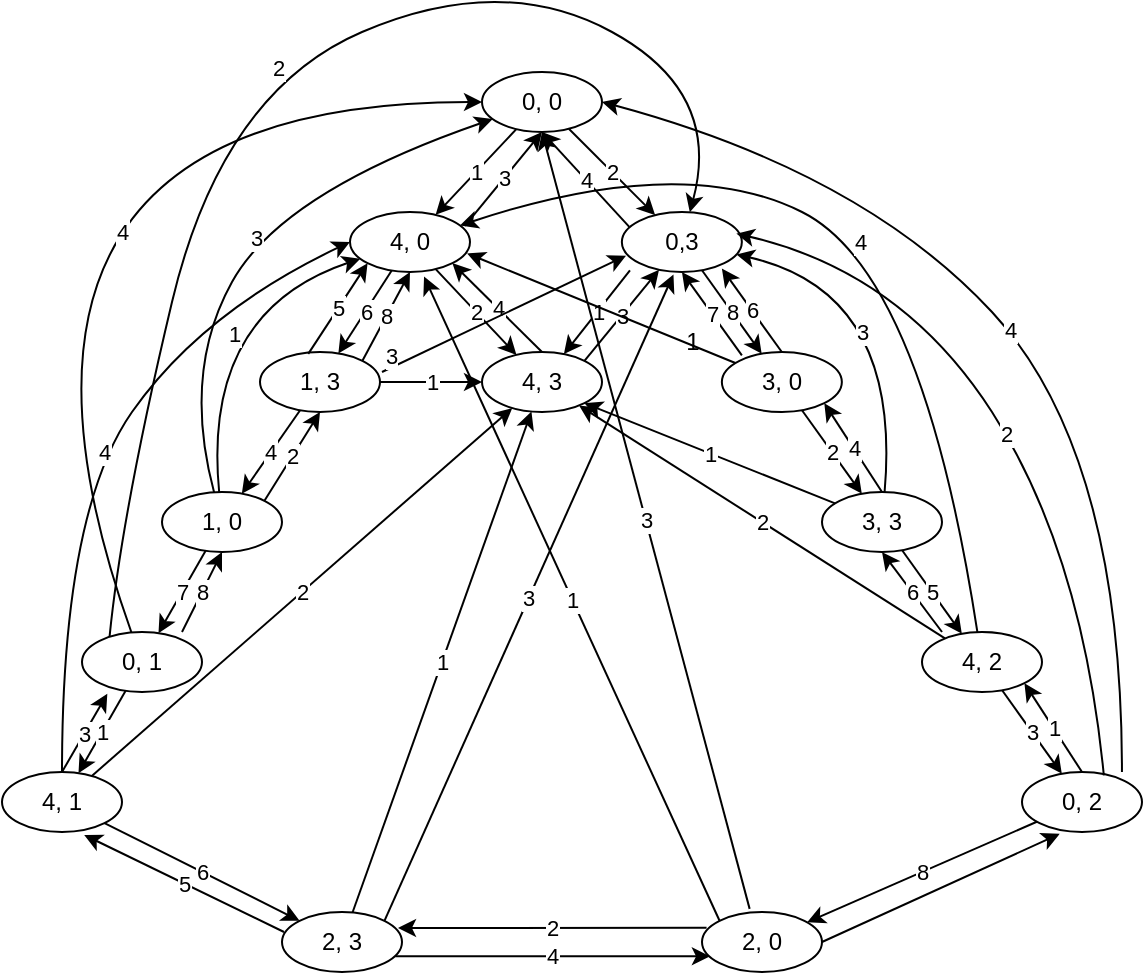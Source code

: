 <mxfile version="26.1.0">
  <diagram name="Страница — 1" id="na8oBR_vZthNXtE7sIUF">
    <mxGraphModel dx="1105" dy="597" grid="1" gridSize="10" guides="1" tooltips="1" connect="1" arrows="1" fold="1" page="1" pageScale="1" pageWidth="827" pageHeight="1169" math="0" shadow="0">
      <root>
        <mxCell id="0" />
        <mxCell id="1" parent="0" />
        <mxCell id="t9suQ3uua5jyY2-EuL71-1" value="0, 0" style="ellipse;whiteSpace=wrap;html=1;" vertex="1" parent="1">
          <mxGeometry x="340" y="90" width="60" height="30" as="geometry" />
        </mxCell>
        <mxCell id="t9suQ3uua5jyY2-EuL71-2" value="4, 0" style="ellipse;whiteSpace=wrap;html=1;" vertex="1" parent="1">
          <mxGeometry x="274" y="160" width="60" height="30" as="geometry" />
        </mxCell>
        <mxCell id="t9suQ3uua5jyY2-EuL71-3" value="0,3" style="ellipse;whiteSpace=wrap;html=1;" vertex="1" parent="1">
          <mxGeometry x="409.93" y="160" width="60" height="30" as="geometry" />
        </mxCell>
        <mxCell id="t9suQ3uua5jyY2-EuL71-5" value="4, 3" style="ellipse;whiteSpace=wrap;html=1;" vertex="1" parent="1">
          <mxGeometry x="340" y="230" width="60" height="30" as="geometry" />
        </mxCell>
        <mxCell id="t9suQ3uua5jyY2-EuL71-6" value="1" style="endArrow=classic;html=1;rounded=0;" edge="1" parent="1" source="t9suQ3uua5jyY2-EuL71-1" target="t9suQ3uua5jyY2-EuL71-2">
          <mxGeometry width="50" height="50" relative="1" as="geometry">
            <mxPoint x="320" y="270" as="sourcePoint" />
            <mxPoint x="370" y="220" as="targetPoint" />
          </mxGeometry>
        </mxCell>
        <mxCell id="t9suQ3uua5jyY2-EuL71-7" value="2" style="endArrow=classic;html=1;rounded=0;" edge="1" parent="1" source="t9suQ3uua5jyY2-EuL71-1" target="t9suQ3uua5jyY2-EuL71-3">
          <mxGeometry width="50" height="50" relative="1" as="geometry">
            <mxPoint x="390" y="170" as="sourcePoint" />
            <mxPoint x="440" y="120" as="targetPoint" />
          </mxGeometry>
        </mxCell>
        <mxCell id="t9suQ3uua5jyY2-EuL71-11" value="2" style="endArrow=classic;html=1;rounded=0;" edge="1" parent="1" source="t9suQ3uua5jyY2-EuL71-2" target="t9suQ3uua5jyY2-EuL71-5">
          <mxGeometry width="50" height="50" relative="1" as="geometry">
            <mxPoint x="314" y="250" as="sourcePoint" />
            <mxPoint x="364" y="200" as="targetPoint" />
          </mxGeometry>
        </mxCell>
        <mxCell id="t9suQ3uua5jyY2-EuL71-13" value="3" style="endArrow=classic;html=1;rounded=0;exitX=0.957;exitY=0.231;exitDx=0;exitDy=0;exitPerimeter=0;" edge="1" parent="1" source="t9suQ3uua5jyY2-EuL71-2">
          <mxGeometry width="50" height="50" relative="1" as="geometry">
            <mxPoint x="339.997" y="161.72" as="sourcePoint" />
            <mxPoint x="369.968" y="119.999" as="targetPoint" />
          </mxGeometry>
        </mxCell>
        <mxCell id="t9suQ3uua5jyY2-EuL71-15" value="1, 3" style="ellipse;whiteSpace=wrap;html=1;" vertex="1" parent="1">
          <mxGeometry x="229" y="230" width="60" height="30" as="geometry" />
        </mxCell>
        <mxCell id="t9suQ3uua5jyY2-EuL71-16" value="6" style="endArrow=classic;html=1;rounded=0;" edge="1" parent="1" source="t9suQ3uua5jyY2-EuL71-2" target="t9suQ3uua5jyY2-EuL71-15">
          <mxGeometry width="50" height="50" relative="1" as="geometry">
            <mxPoint x="314" y="250" as="sourcePoint" />
            <mxPoint x="364" y="200" as="targetPoint" />
          </mxGeometry>
        </mxCell>
        <mxCell id="t9suQ3uua5jyY2-EuL71-17" value="1" style="endArrow=classic;html=1;rounded=0;" edge="1" parent="1" target="t9suQ3uua5jyY2-EuL71-5">
          <mxGeometry width="50" height="50" relative="1" as="geometry">
            <mxPoint x="413.973" y="189.15" as="sourcePoint" />
            <mxPoint x="384.002" y="230.871" as="targetPoint" />
          </mxGeometry>
        </mxCell>
        <mxCell id="t9suQ3uua5jyY2-EuL71-18" value="4" style="endArrow=classic;html=1;rounded=0;exitX=0.062;exitY=0.249;exitDx=0;exitDy=0;exitPerimeter=0;" edge="1" parent="1" source="t9suQ3uua5jyY2-EuL71-3">
          <mxGeometry width="50" height="50" relative="1" as="geometry">
            <mxPoint x="400.003" y="161.72" as="sourcePoint" />
            <mxPoint x="370.032" y="119.999" as="targetPoint" />
          </mxGeometry>
        </mxCell>
        <mxCell id="t9suQ3uua5jyY2-EuL71-19" value="3, 0" style="ellipse;whiteSpace=wrap;html=1;" vertex="1" parent="1">
          <mxGeometry x="459.93" y="230" width="60" height="30" as="geometry" />
        </mxCell>
        <mxCell id="t9suQ3uua5jyY2-EuL71-20" value="8" style="endArrow=classic;html=1;rounded=0;" edge="1" parent="1" source="t9suQ3uua5jyY2-EuL71-3" target="t9suQ3uua5jyY2-EuL71-19">
          <mxGeometry width="50" height="50" relative="1" as="geometry">
            <mxPoint x="349.93" y="280" as="sourcePoint" />
            <mxPoint x="399.93" y="230" as="targetPoint" />
          </mxGeometry>
        </mxCell>
        <mxCell id="t9suQ3uua5jyY2-EuL71-22" value="1" style="endArrow=classic;html=1;rounded=0;" edge="1" parent="1" source="t9suQ3uua5jyY2-EuL71-15" target="t9suQ3uua5jyY2-EuL71-5">
          <mxGeometry width="50" height="50" relative="1" as="geometry">
            <mxPoint x="314" y="280" as="sourcePoint" />
            <mxPoint x="364" y="230" as="targetPoint" />
          </mxGeometry>
        </mxCell>
        <mxCell id="t9suQ3uua5jyY2-EuL71-24" value="1, 0" style="ellipse;whiteSpace=wrap;html=1;" vertex="1" parent="1">
          <mxGeometry x="180" y="300" width="60" height="30" as="geometry" />
        </mxCell>
        <mxCell id="t9suQ3uua5jyY2-EuL71-25" value="4" style="endArrow=classic;html=1;rounded=0;" edge="1" parent="1" source="t9suQ3uua5jyY2-EuL71-15" target="t9suQ3uua5jyY2-EuL71-24">
          <mxGeometry width="50" height="50" relative="1" as="geometry">
            <mxPoint x="330" y="280" as="sourcePoint" />
            <mxPoint x="380" y="230" as="targetPoint" />
          </mxGeometry>
        </mxCell>
        <mxCell id="t9suQ3uua5jyY2-EuL71-27" value="5" style="endArrow=classic;html=1;rounded=0;exitX=0.402;exitY=0.031;exitDx=0;exitDy=0;exitPerimeter=0;entryX=0;entryY=1;entryDx=0;entryDy=0;" edge="1" parent="1" source="t9suQ3uua5jyY2-EuL71-15" target="t9suQ3uua5jyY2-EuL71-2">
          <mxGeometry width="50" height="50" relative="1" as="geometry">
            <mxPoint x="330" y="280" as="sourcePoint" />
            <mxPoint x="380" y="230" as="targetPoint" />
          </mxGeometry>
        </mxCell>
        <mxCell id="t9suQ3uua5jyY2-EuL71-28" value="8" style="endArrow=classic;html=1;rounded=0;exitX=1;exitY=0;exitDx=0;exitDy=0;entryX=0.5;entryY=1;entryDx=0;entryDy=0;" edge="1" parent="1" source="t9suQ3uua5jyY2-EuL71-15" target="t9suQ3uua5jyY2-EuL71-2">
          <mxGeometry width="50" height="50" relative="1" as="geometry">
            <mxPoint x="330" y="280" as="sourcePoint" />
            <mxPoint x="380" y="230" as="targetPoint" />
          </mxGeometry>
        </mxCell>
        <mxCell id="t9suQ3uua5jyY2-EuL71-29" value="3" style="endArrow=classic;html=1;rounded=0;exitX=1;exitY=0;exitDx=0;exitDy=0;" edge="1" parent="1" source="t9suQ3uua5jyY2-EuL71-5" target="t9suQ3uua5jyY2-EuL71-3">
          <mxGeometry width="50" height="50" relative="1" as="geometry">
            <mxPoint x="330" y="280" as="sourcePoint" />
            <mxPoint x="380" y="230" as="targetPoint" />
          </mxGeometry>
        </mxCell>
        <mxCell id="t9suQ3uua5jyY2-EuL71-30" value="4" style="endArrow=classic;html=1;rounded=0;exitX=0.5;exitY=0;exitDx=0;exitDy=0;entryX=1;entryY=1;entryDx=0;entryDy=0;" edge="1" parent="1" source="t9suQ3uua5jyY2-EuL71-5" target="t9suQ3uua5jyY2-EuL71-2">
          <mxGeometry width="50" height="50" relative="1" as="geometry">
            <mxPoint x="330" y="280" as="sourcePoint" />
            <mxPoint x="380" y="230" as="targetPoint" />
          </mxGeometry>
        </mxCell>
        <mxCell id="t9suQ3uua5jyY2-EuL71-38" value="" style="endArrow=classic;html=1;rounded=0;entryX=0.035;entryY=0.728;entryDx=0;entryDy=0;entryPerimeter=0;" edge="1" parent="1" target="t9suQ3uua5jyY2-EuL71-3">
          <mxGeometry relative="1" as="geometry">
            <mxPoint x="290" y="240" as="sourcePoint" />
            <mxPoint x="410" y="180" as="targetPoint" />
          </mxGeometry>
        </mxCell>
        <mxCell id="t9suQ3uua5jyY2-EuL71-40" value="3" style="edgeLabel;resizable=0;html=1;;align=left;verticalAlign=bottom;" connectable="0" vertex="1" parent="t9suQ3uua5jyY2-EuL71-38">
          <mxGeometry x="-1" relative="1" as="geometry" />
        </mxCell>
        <mxCell id="t9suQ3uua5jyY2-EuL71-43" value="" style="endArrow=classic;html=1;rounded=0;entryX=0.976;entryY=0.691;entryDx=0;entryDy=0;entryPerimeter=0;" edge="1" parent="1" source="t9suQ3uua5jyY2-EuL71-19" target="t9suQ3uua5jyY2-EuL71-2">
          <mxGeometry width="50" height="50" relative="1" as="geometry">
            <mxPoint x="330" y="280" as="sourcePoint" />
            <mxPoint x="380" y="230" as="targetPoint" />
          </mxGeometry>
        </mxCell>
        <mxCell id="t9suQ3uua5jyY2-EuL71-44" value="1" style="text;html=1;align=center;verticalAlign=middle;resizable=0;points=[];autosize=1;strokeColor=none;fillColor=none;" vertex="1" parent="1">
          <mxGeometry x="429.93" y="210" width="30" height="30" as="geometry" />
        </mxCell>
        <mxCell id="t9suQ3uua5jyY2-EuL71-45" value="3, 3" style="ellipse;whiteSpace=wrap;html=1;" vertex="1" parent="1">
          <mxGeometry x="510" y="300" width="60" height="30" as="geometry" />
        </mxCell>
        <mxCell id="t9suQ3uua5jyY2-EuL71-46" value="2" style="endArrow=classic;html=1;rounded=0;" edge="1" parent="1" source="t9suQ3uua5jyY2-EuL71-19" target="t9suQ3uua5jyY2-EuL71-45">
          <mxGeometry width="50" height="50" relative="1" as="geometry">
            <mxPoint x="330" y="280" as="sourcePoint" />
            <mxPoint x="380" y="230" as="targetPoint" />
          </mxGeometry>
        </mxCell>
        <mxCell id="t9suQ3uua5jyY2-EuL71-48" value="3" style="curved=1;endArrow=classic;html=1;rounded=0;" edge="1" parent="1" source="t9suQ3uua5jyY2-EuL71-45" target="t9suQ3uua5jyY2-EuL71-3">
          <mxGeometry x="-0.15" y="18" width="50" height="50" relative="1" as="geometry">
            <mxPoint x="570" y="210" as="sourcePoint" />
            <mxPoint x="620" y="160" as="targetPoint" />
            <Array as="points">
              <mxPoint x="550" y="200" />
            </Array>
            <mxPoint as="offset" />
          </mxGeometry>
        </mxCell>
        <mxCell id="t9suQ3uua5jyY2-EuL71-49" value="4" style="endArrow=classic;html=1;rounded=0;exitX=0.5;exitY=0;exitDx=0;exitDy=0;entryX=1;entryY=1;entryDx=0;entryDy=0;" edge="1" parent="1" source="t9suQ3uua5jyY2-EuL71-45" target="t9suQ3uua5jyY2-EuL71-19">
          <mxGeometry width="50" height="50" relative="1" as="geometry">
            <mxPoint x="330" y="240" as="sourcePoint" />
            <mxPoint x="380" y="190" as="targetPoint" />
          </mxGeometry>
        </mxCell>
        <mxCell id="t9suQ3uua5jyY2-EuL71-50" value="6" style="endArrow=classic;html=1;rounded=0;" edge="1" parent="1">
          <mxGeometry x="-0.006" width="50" height="50" relative="1" as="geometry">
            <mxPoint x="489.903" y="230.0" as="sourcePoint" />
            <mxPoint x="459.932" y="188.279" as="targetPoint" />
            <mxPoint as="offset" />
          </mxGeometry>
        </mxCell>
        <mxCell id="t9suQ3uua5jyY2-EuL71-51" value="7" style="endArrow=classic;html=1;rounded=0;" edge="1" parent="1">
          <mxGeometry x="-0.006" width="50" height="50" relative="1" as="geometry">
            <mxPoint x="469.933" y="231.72" as="sourcePoint" />
            <mxPoint x="439.962" y="189.999" as="targetPoint" />
            <mxPoint as="offset" />
          </mxGeometry>
        </mxCell>
        <mxCell id="t9suQ3uua5jyY2-EuL71-52" value="1" style="curved=1;endArrow=classic;html=1;rounded=0;" edge="1" parent="1" source="t9suQ3uua5jyY2-EuL71-24" target="t9suQ3uua5jyY2-EuL71-2">
          <mxGeometry x="0.172" y="-15" width="50" height="50" relative="1" as="geometry">
            <mxPoint x="170" y="250" as="sourcePoint" />
            <mxPoint x="220" y="200" as="targetPoint" />
            <Array as="points">
              <mxPoint x="200" y="210" />
            </Array>
            <mxPoint as="offset" />
          </mxGeometry>
        </mxCell>
        <mxCell id="t9suQ3uua5jyY2-EuL71-54" value="2" style="endArrow=classic;html=1;rounded=0;entryX=0.5;entryY=1;entryDx=0;entryDy=0;exitX=1;exitY=0;exitDx=0;exitDy=0;" edge="1" parent="1" source="t9suQ3uua5jyY2-EuL71-24" target="t9suQ3uua5jyY2-EuL71-15">
          <mxGeometry width="50" height="50" relative="1" as="geometry">
            <mxPoint x="229" y="305" as="sourcePoint" />
            <mxPoint x="253" y="260" as="targetPoint" />
          </mxGeometry>
        </mxCell>
        <mxCell id="t9suQ3uua5jyY2-EuL71-55" value="3" style="curved=1;endArrow=classic;html=1;rounded=0;" edge="1" parent="1" source="t9suQ3uua5jyY2-EuL71-24" target="t9suQ3uua5jyY2-EuL71-1">
          <mxGeometry width="50" height="50" relative="1" as="geometry">
            <mxPoint x="170" y="210" as="sourcePoint" />
            <mxPoint x="220" y="160" as="targetPoint" />
            <Array as="points">
              <mxPoint x="190" y="240" />
              <mxPoint x="240" y="150" />
            </Array>
          </mxGeometry>
        </mxCell>
        <mxCell id="t9suQ3uua5jyY2-EuL71-56" value="0, 1" style="ellipse;whiteSpace=wrap;html=1;" vertex="1" parent="1">
          <mxGeometry x="140" y="370" width="60" height="30" as="geometry" />
        </mxCell>
        <mxCell id="t9suQ3uua5jyY2-EuL71-57" value="7" style="endArrow=classic;html=1;rounded=0;" edge="1" parent="1" source="t9suQ3uua5jyY2-EuL71-24" target="t9suQ3uua5jyY2-EuL71-56">
          <mxGeometry width="50" height="50" relative="1" as="geometry">
            <mxPoint x="330" y="300" as="sourcePoint" />
            <mxPoint x="380" y="250" as="targetPoint" />
          </mxGeometry>
        </mxCell>
        <mxCell id="t9suQ3uua5jyY2-EuL71-58" value="1" style="endArrow=classic;html=1;rounded=0;entryX=1;entryY=1;entryDx=0;entryDy=0;" edge="1" parent="1" source="t9suQ3uua5jyY2-EuL71-45" target="t9suQ3uua5jyY2-EuL71-5">
          <mxGeometry width="50" height="50" relative="1" as="geometry">
            <mxPoint x="430" y="330" as="sourcePoint" />
            <mxPoint x="480" y="280" as="targetPoint" />
          </mxGeometry>
        </mxCell>
        <mxCell id="t9suQ3uua5jyY2-EuL71-60" value="4, 2" style="ellipse;whiteSpace=wrap;html=1;" vertex="1" parent="1">
          <mxGeometry x="560.0" y="370" width="60" height="30" as="geometry" />
        </mxCell>
        <mxCell id="t9suQ3uua5jyY2-EuL71-61" value="5" style="endArrow=classic;html=1;rounded=0;" edge="1" parent="1" source="t9suQ3uua5jyY2-EuL71-45" target="t9suQ3uua5jyY2-EuL71-60">
          <mxGeometry width="50" height="50" relative="1" as="geometry">
            <mxPoint x="510" y="390" as="sourcePoint" />
            <mxPoint x="560" y="340" as="targetPoint" />
          </mxGeometry>
        </mxCell>
        <mxCell id="t9suQ3uua5jyY2-EuL71-63" value="4, 1" style="ellipse;whiteSpace=wrap;html=1;" vertex="1" parent="1">
          <mxGeometry x="100" y="440" width="60" height="30" as="geometry" />
        </mxCell>
        <mxCell id="t9suQ3uua5jyY2-EuL71-64" value="1" style="endArrow=classic;html=1;rounded=0;" edge="1" parent="1" source="t9suQ3uua5jyY2-EuL71-56" target="t9suQ3uua5jyY2-EuL71-63">
          <mxGeometry width="50" height="50" relative="1" as="geometry">
            <mxPoint x="210" y="460" as="sourcePoint" />
            <mxPoint x="260" y="410" as="targetPoint" />
          </mxGeometry>
        </mxCell>
        <mxCell id="t9suQ3uua5jyY2-EuL71-65" value="2" style="curved=1;endArrow=classic;html=1;rounded=0;exitX=0.23;exitY=0.072;exitDx=0;exitDy=0;exitPerimeter=0;" edge="1" parent="1" source="t9suQ3uua5jyY2-EuL71-56" target="t9suQ3uua5jyY2-EuL71-3">
          <mxGeometry width="50" height="50" relative="1" as="geometry">
            <mxPoint x="110" y="310" as="sourcePoint" />
            <mxPoint x="560" y="60" as="targetPoint" />
            <Array as="points">
              <mxPoint x="160" y="310" />
              <mxPoint x="210" y="100" />
              <mxPoint x="350" y="40" />
              <mxPoint x="460" y="100" />
            </Array>
          </mxGeometry>
        </mxCell>
        <mxCell id="t9suQ3uua5jyY2-EuL71-66" value="4" style="curved=1;endArrow=classic;html=1;rounded=0;" edge="1" parent="1" source="t9suQ3uua5jyY2-EuL71-56" target="t9suQ3uua5jyY2-EuL71-1">
          <mxGeometry x="-0.311" y="-63" width="50" height="50" relative="1" as="geometry">
            <mxPoint x="140" y="180" as="sourcePoint" />
            <mxPoint x="190" y="130" as="targetPoint" />
            <Array as="points">
              <mxPoint x="70" y="105" />
            </Array>
            <mxPoint as="offset" />
          </mxGeometry>
        </mxCell>
        <mxCell id="t9suQ3uua5jyY2-EuL71-67" value="8" style="endArrow=classic;html=1;rounded=0;exitX=1;exitY=0;exitDx=0;exitDy=0;" edge="1" parent="1">
          <mxGeometry width="50" height="50" relative="1" as="geometry">
            <mxPoint x="190.001" y="369.999" as="sourcePoint" />
            <mxPoint x="210" y="330" as="targetPoint" />
          </mxGeometry>
        </mxCell>
        <mxCell id="t9suQ3uua5jyY2-EuL71-68" value="2" style="endArrow=classic;html=1;rounded=0;" edge="1" parent="1" source="t9suQ3uua5jyY2-EuL71-60" target="t9suQ3uua5jyY2-EuL71-5">
          <mxGeometry width="50" height="50" relative="1" as="geometry">
            <mxPoint x="360" y="360" as="sourcePoint" />
            <mxPoint x="410" y="310" as="targetPoint" />
          </mxGeometry>
        </mxCell>
        <mxCell id="t9suQ3uua5jyY2-EuL71-69" value="0, 2" style="ellipse;whiteSpace=wrap;html=1;" vertex="1" parent="1">
          <mxGeometry x="610.0" y="440" width="60" height="30" as="geometry" />
        </mxCell>
        <mxCell id="t9suQ3uua5jyY2-EuL71-70" value="3" style="endArrow=classic;html=1;rounded=0;" edge="1" parent="1" source="t9suQ3uua5jyY2-EuL71-60" target="t9suQ3uua5jyY2-EuL71-69">
          <mxGeometry width="50" height="50" relative="1" as="geometry">
            <mxPoint x="600" y="398" as="sourcePoint" />
            <mxPoint x="630" y="440" as="targetPoint" />
          </mxGeometry>
        </mxCell>
        <mxCell id="t9suQ3uua5jyY2-EuL71-71" value="4" style="curved=1;endArrow=classic;html=1;rounded=0;" edge="1" parent="1" source="t9suQ3uua5jyY2-EuL71-60" target="t9suQ3uua5jyY2-EuL71-2">
          <mxGeometry width="50" height="50" relative="1" as="geometry">
            <mxPoint x="640" y="320" as="sourcePoint" />
            <mxPoint x="690" y="270" as="targetPoint" />
            <Array as="points">
              <mxPoint x="560" y="190" />
              <mxPoint x="440" y="130" />
            </Array>
          </mxGeometry>
        </mxCell>
        <mxCell id="t9suQ3uua5jyY2-EuL71-72" value="6" style="endArrow=classic;html=1;rounded=0;" edge="1" parent="1">
          <mxGeometry width="50" height="50" relative="1" as="geometry">
            <mxPoint x="570" y="370" as="sourcePoint" />
            <mxPoint x="540" y="330" as="targetPoint" />
          </mxGeometry>
        </mxCell>
        <mxCell id="t9suQ3uua5jyY2-EuL71-73" value="2" style="endArrow=classic;html=1;rounded=0;" edge="1" parent="1" source="t9suQ3uua5jyY2-EuL71-63" target="t9suQ3uua5jyY2-EuL71-5">
          <mxGeometry width="50" height="50" relative="1" as="geometry">
            <mxPoint x="250" y="420" as="sourcePoint" />
            <mxPoint x="300" y="370" as="targetPoint" />
          </mxGeometry>
        </mxCell>
        <mxCell id="t9suQ3uua5jyY2-EuL71-74" value="3" style="endArrow=classic;html=1;rounded=0;exitX=0.5;exitY=0;exitDx=0;exitDy=0;entryX=0.211;entryY=1.029;entryDx=0;entryDy=0;entryPerimeter=0;" edge="1" parent="1" source="t9suQ3uua5jyY2-EuL71-63" target="t9suQ3uua5jyY2-EuL71-56">
          <mxGeometry width="50" height="50" relative="1" as="geometry">
            <mxPoint x="90" y="420" as="sourcePoint" />
            <mxPoint x="140" y="370" as="targetPoint" />
          </mxGeometry>
        </mxCell>
        <mxCell id="t9suQ3uua5jyY2-EuL71-75" value="4" style="curved=1;endArrow=classic;html=1;rounded=0;entryX=0;entryY=0.5;entryDx=0;entryDy=0;" edge="1" parent="1" source="t9suQ3uua5jyY2-EuL71-63" target="t9suQ3uua5jyY2-EuL71-2">
          <mxGeometry width="50" height="50" relative="1" as="geometry">
            <mxPoint x="60" y="310" as="sourcePoint" />
            <mxPoint x="110" y="260" as="targetPoint" />
            <Array as="points">
              <mxPoint x="130" y="310" />
              <mxPoint x="200" y="210" />
            </Array>
          </mxGeometry>
        </mxCell>
        <mxCell id="t9suQ3uua5jyY2-EuL71-76" value="2, 3" style="ellipse;whiteSpace=wrap;html=1;" vertex="1" parent="1">
          <mxGeometry x="240" y="510" width="60" height="30" as="geometry" />
        </mxCell>
        <mxCell id="t9suQ3uua5jyY2-EuL71-77" value="6" style="endArrow=classic;html=1;rounded=0;" edge="1" parent="1" source="t9suQ3uua5jyY2-EuL71-63" target="t9suQ3uua5jyY2-EuL71-76">
          <mxGeometry width="50" height="50" relative="1" as="geometry">
            <mxPoint x="60" y="540" as="sourcePoint" />
            <mxPoint x="110" y="490" as="targetPoint" />
          </mxGeometry>
        </mxCell>
        <mxCell id="t9suQ3uua5jyY2-EuL71-78" value="1" style="endArrow=classic;html=1;rounded=0;entryX=1;entryY=1;entryDx=0;entryDy=0;exitX=0.5;exitY=0;exitDx=0;exitDy=0;" edge="1" parent="1" source="t9suQ3uua5jyY2-EuL71-69" target="t9suQ3uua5jyY2-EuL71-60">
          <mxGeometry width="50" height="50" relative="1" as="geometry">
            <mxPoint x="660" y="410" as="sourcePoint" />
            <mxPoint x="640" y="400" as="targetPoint" />
          </mxGeometry>
        </mxCell>
        <mxCell id="t9suQ3uua5jyY2-EuL71-79" value="2" style="curved=1;endArrow=classic;html=1;rounded=0;exitX=0.682;exitY=0.056;exitDx=0;exitDy=0;exitPerimeter=0;entryX=0.954;entryY=0.36;entryDx=0;entryDy=0;entryPerimeter=0;" edge="1" parent="1" source="t9suQ3uua5jyY2-EuL71-69" target="t9suQ3uua5jyY2-EuL71-3">
          <mxGeometry width="50" height="50" relative="1" as="geometry">
            <mxPoint x="700" y="320" as="sourcePoint" />
            <mxPoint x="750" y="270" as="targetPoint" />
            <Array as="points">
              <mxPoint x="640" y="330" />
              <mxPoint x="550" y="190" />
            </Array>
          </mxGeometry>
        </mxCell>
        <mxCell id="t9suQ3uua5jyY2-EuL71-80" value="4" style="curved=1;endArrow=classic;html=1;rounded=0;exitX=0.833;exitY=0;exitDx=0;exitDy=0;exitPerimeter=0;entryX=1;entryY=0.5;entryDx=0;entryDy=0;" edge="1" parent="1" source="t9suQ3uua5jyY2-EuL71-69" target="t9suQ3uua5jyY2-EuL71-1">
          <mxGeometry width="50" height="50" relative="1" as="geometry">
            <mxPoint x="620" y="230" as="sourcePoint" />
            <mxPoint x="670" y="180" as="targetPoint" />
            <Array as="points">
              <mxPoint x="660" y="280" />
              <mxPoint x="530" y="140" />
            </Array>
          </mxGeometry>
        </mxCell>
        <mxCell id="t9suQ3uua5jyY2-EuL71-81" value="2, 0" style="ellipse;whiteSpace=wrap;html=1;" vertex="1" parent="1">
          <mxGeometry x="450.0" y="510" width="60" height="30" as="geometry" />
        </mxCell>
        <mxCell id="t9suQ3uua5jyY2-EuL71-82" value="8" style="endArrow=classic;html=1;rounded=0;" edge="1" parent="1" source="t9suQ3uua5jyY2-EuL71-69" target="t9suQ3uua5jyY2-EuL71-81">
          <mxGeometry width="50" height="50" relative="1" as="geometry">
            <mxPoint x="550" y="490" as="sourcePoint" />
            <mxPoint x="600" y="440" as="targetPoint" />
          </mxGeometry>
        </mxCell>
        <mxCell id="t9suQ3uua5jyY2-EuL71-83" value="1" style="endArrow=classic;html=1;rounded=0;" edge="1" parent="1" source="t9suQ3uua5jyY2-EuL71-76" target="t9suQ3uua5jyY2-EuL71-5">
          <mxGeometry width="50" height="50" relative="1" as="geometry">
            <mxPoint x="300" y="440" as="sourcePoint" />
            <mxPoint x="350" y="390" as="targetPoint" />
          </mxGeometry>
        </mxCell>
        <mxCell id="t9suQ3uua5jyY2-EuL71-84" value="3" style="endArrow=classic;html=1;rounded=0;entryX=0.43;entryY=1.04;entryDx=0;entryDy=0;entryPerimeter=0;exitX=1;exitY=0;exitDx=0;exitDy=0;" edge="1" parent="1" source="t9suQ3uua5jyY2-EuL71-76" target="t9suQ3uua5jyY2-EuL71-3">
          <mxGeometry width="50" height="50" relative="1" as="geometry">
            <mxPoint x="190" y="520" as="sourcePoint" />
            <mxPoint x="290" y="460" as="targetPoint" />
          </mxGeometry>
        </mxCell>
        <mxCell id="t9suQ3uua5jyY2-EuL71-85" value="4" style="endArrow=classic;html=1;rounded=0;entryX=0.066;entryY=0.739;entryDx=0;entryDy=0;entryPerimeter=0;exitX=0.945;exitY=0.739;exitDx=0;exitDy=0;exitPerimeter=0;" edge="1" parent="1" source="t9suQ3uua5jyY2-EuL71-76" target="t9suQ3uua5jyY2-EuL71-81">
          <mxGeometry width="50" height="50" relative="1" as="geometry">
            <mxPoint x="280" y="540" as="sourcePoint" />
            <mxPoint x="330" y="490" as="targetPoint" />
          </mxGeometry>
        </mxCell>
        <mxCell id="t9suQ3uua5jyY2-EuL71-86" value="5" style="endArrow=classic;html=1;rounded=0;exitX=0.017;exitY=0.333;exitDx=0;exitDy=0;exitPerimeter=0;entryX=0.685;entryY=1.049;entryDx=0;entryDy=0;entryPerimeter=0;" edge="1" parent="1" source="t9suQ3uua5jyY2-EuL71-76" target="t9suQ3uua5jyY2-EuL71-63">
          <mxGeometry width="50" height="50" relative="1" as="geometry">
            <mxPoint x="130" y="510" as="sourcePoint" />
            <mxPoint x="180" y="460" as="targetPoint" />
          </mxGeometry>
        </mxCell>
        <mxCell id="t9suQ3uua5jyY2-EuL71-87" value="1" style="endArrow=classic;html=1;rounded=0;exitX=0;exitY=0;exitDx=0;exitDy=0;entryX=0.617;entryY=1.077;entryDx=0;entryDy=0;entryPerimeter=0;" edge="1" parent="1" source="t9suQ3uua5jyY2-EuL71-81" target="t9suQ3uua5jyY2-EuL71-2">
          <mxGeometry width="50" height="50" relative="1" as="geometry">
            <mxPoint x="390" y="420" as="sourcePoint" />
            <mxPoint x="310" y="189" as="targetPoint" />
          </mxGeometry>
        </mxCell>
        <mxCell id="t9suQ3uua5jyY2-EuL71-88" value="2" style="endArrow=classic;html=1;rounded=0;exitX=0.038;exitY=0.261;exitDx=0;exitDy=0;exitPerimeter=0;" edge="1" parent="1" source="t9suQ3uua5jyY2-EuL71-81">
          <mxGeometry width="50" height="50" relative="1" as="geometry">
            <mxPoint x="350" y="510" as="sourcePoint" />
            <mxPoint x="298" y="518" as="targetPoint" />
          </mxGeometry>
        </mxCell>
        <mxCell id="t9suQ3uua5jyY2-EuL71-89" value="3" style="endArrow=classic;html=1;rounded=0;exitX=0.397;exitY=-0.052;exitDx=0;exitDy=0;exitPerimeter=0;entryX=0.5;entryY=1;entryDx=0;entryDy=0;" edge="1" parent="1" source="t9suQ3uua5jyY2-EuL71-81" target="t9suQ3uua5jyY2-EuL71-1">
          <mxGeometry width="50" height="50" relative="1" as="geometry">
            <mxPoint x="460" y="420" as="sourcePoint" />
            <mxPoint x="510" y="370" as="targetPoint" />
          </mxGeometry>
        </mxCell>
        <mxCell id="t9suQ3uua5jyY2-EuL71-90" value="" style="endArrow=classic;html=1;rounded=0;exitX=1;exitY=0.5;exitDx=0;exitDy=0;entryX=0.314;entryY=1.031;entryDx=0;entryDy=0;entryPerimeter=0;" edge="1" parent="1" source="t9suQ3uua5jyY2-EuL71-81" target="t9suQ3uua5jyY2-EuL71-69">
          <mxGeometry width="50" height="50" relative="1" as="geometry">
            <mxPoint x="580" y="550" as="sourcePoint" />
            <mxPoint x="630" y="500" as="targetPoint" />
          </mxGeometry>
        </mxCell>
      </root>
    </mxGraphModel>
  </diagram>
</mxfile>
